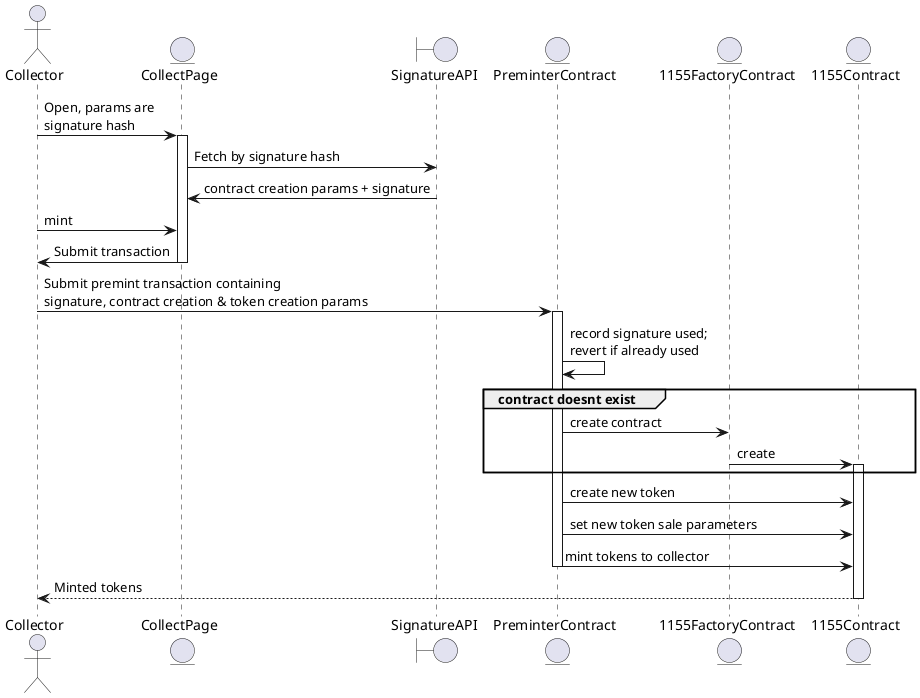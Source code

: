 @startuml
actor Collector
entity CollectPage 
boundary SignatureAPI
entity PreminterContract
entity 1155FactoryContract
entity 1155Contract

Collector -> CollectPage: Open, params are \nsignature hash
Activate CollectPage
CollectPage -> SignatureAPI: Fetch by signature hash 
SignatureAPI -> CollectPage: contract creation params + signature
Collector -> CollectPage: mint
CollectPage -> Collector: Submit transaction
deactivate CollectPage
Collector -> PreminterContract: Submit premint transaction containing \nsignature, contract creation & token creation params
activate PreminterContract
PreminterContract -> PreminterContract: record signature used;\nrevert if already used

Group contract doesnt exist
  
    PreminterContract -> 1155FactoryContract: create contract
    1155FactoryContract -> 1155Contract: create
    activate 1155Contract

end

PreminterContract -> 1155Contract: create new token
PreminterContract -> 1155Contract: set new token sale parameters
PreminterContract -> 1155Contract: mint tokens to collector

deactivate PreminterContract
1155Contract --> Collector: Minted tokens
deactivate 1155Contract

@enduml